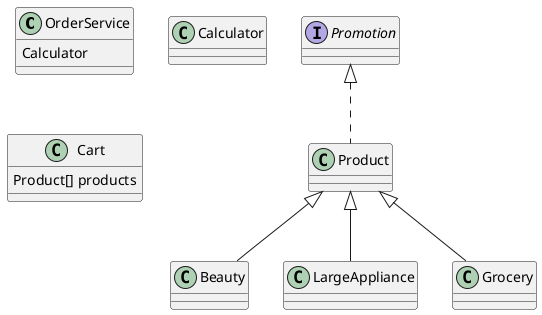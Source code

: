 @startuml
'https://plantuml.com/class-diagram

class OrderService {
    Calculator
}
class Calculator
class Cart {
    Product[] products
}

interface Promotion

class Product implements Promotion
class Beauty extends Product
class LargeAppliance extends Product
class Grocery extends Product

@enduml